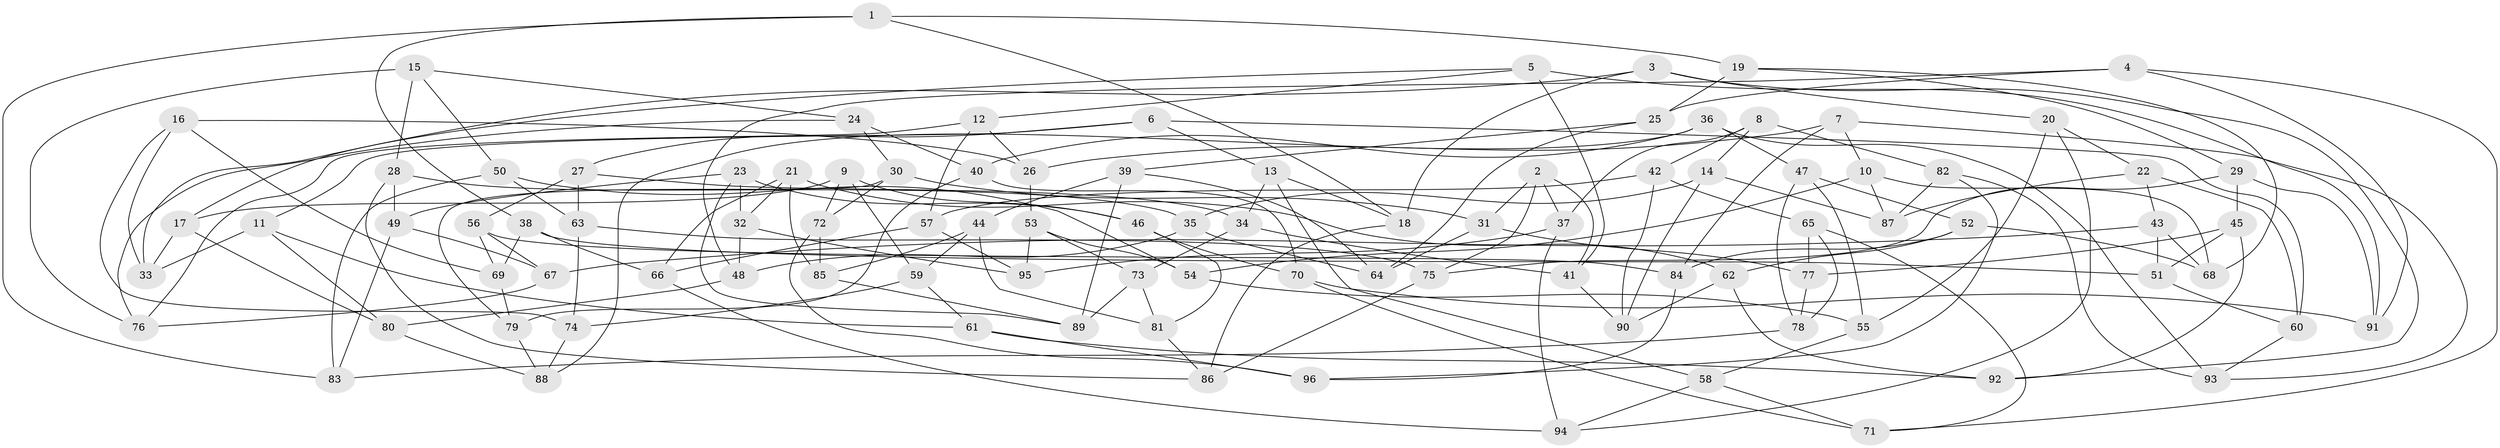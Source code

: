 // Generated by graph-tools (version 1.1) at 2025/11/02/27/25 16:11:44]
// undirected, 96 vertices, 192 edges
graph export_dot {
graph [start="1"]
  node [color=gray90,style=filled];
  1;
  2;
  3;
  4;
  5;
  6;
  7;
  8;
  9;
  10;
  11;
  12;
  13;
  14;
  15;
  16;
  17;
  18;
  19;
  20;
  21;
  22;
  23;
  24;
  25;
  26;
  27;
  28;
  29;
  30;
  31;
  32;
  33;
  34;
  35;
  36;
  37;
  38;
  39;
  40;
  41;
  42;
  43;
  44;
  45;
  46;
  47;
  48;
  49;
  50;
  51;
  52;
  53;
  54;
  55;
  56;
  57;
  58;
  59;
  60;
  61;
  62;
  63;
  64;
  65;
  66;
  67;
  68;
  69;
  70;
  71;
  72;
  73;
  74;
  75;
  76;
  77;
  78;
  79;
  80;
  81;
  82;
  83;
  84;
  85;
  86;
  87;
  88;
  89;
  90;
  91;
  92;
  93;
  94;
  95;
  96;
  1 -- 19;
  1 -- 83;
  1 -- 18;
  1 -- 38;
  2 -- 37;
  2 -- 31;
  2 -- 41;
  2 -- 75;
  3 -- 92;
  3 -- 33;
  3 -- 20;
  3 -- 18;
  4 -- 71;
  4 -- 48;
  4 -- 25;
  4 -- 91;
  5 -- 91;
  5 -- 17;
  5 -- 41;
  5 -- 12;
  6 -- 60;
  6 -- 13;
  6 -- 27;
  6 -- 11;
  7 -- 10;
  7 -- 26;
  7 -- 93;
  7 -- 84;
  8 -- 42;
  8 -- 14;
  8 -- 82;
  8 -- 37;
  9 -- 59;
  9 -- 46;
  9 -- 72;
  9 -- 17;
  10 -- 54;
  10 -- 68;
  10 -- 87;
  11 -- 61;
  11 -- 33;
  11 -- 80;
  12 -- 26;
  12 -- 57;
  12 -- 76;
  13 -- 34;
  13 -- 18;
  13 -- 58;
  14 -- 35;
  14 -- 90;
  14 -- 87;
  15 -- 24;
  15 -- 28;
  15 -- 76;
  15 -- 50;
  16 -- 69;
  16 -- 74;
  16 -- 26;
  16 -- 33;
  17 -- 80;
  17 -- 33;
  18 -- 86;
  19 -- 68;
  19 -- 29;
  19 -- 25;
  20 -- 22;
  20 -- 94;
  20 -- 55;
  21 -- 66;
  21 -- 32;
  21 -- 62;
  21 -- 85;
  22 -- 60;
  22 -- 87;
  22 -- 43;
  23 -- 32;
  23 -- 49;
  23 -- 46;
  23 -- 89;
  24 -- 76;
  24 -- 30;
  24 -- 40;
  25 -- 64;
  25 -- 39;
  26 -- 53;
  27 -- 56;
  27 -- 34;
  27 -- 63;
  28 -- 49;
  28 -- 35;
  28 -- 86;
  29 -- 75;
  29 -- 45;
  29 -- 91;
  30 -- 31;
  30 -- 79;
  30 -- 72;
  31 -- 64;
  31 -- 77;
  32 -- 48;
  32 -- 95;
  34 -- 73;
  34 -- 41;
  35 -- 48;
  35 -- 64;
  36 -- 47;
  36 -- 88;
  36 -- 93;
  36 -- 40;
  37 -- 95;
  37 -- 94;
  38 -- 69;
  38 -- 66;
  38 -- 51;
  39 -- 64;
  39 -- 89;
  39 -- 44;
  40 -- 70;
  40 -- 79;
  41 -- 90;
  42 -- 90;
  42 -- 57;
  42 -- 65;
  43 -- 67;
  43 -- 68;
  43 -- 51;
  44 -- 59;
  44 -- 85;
  44 -- 81;
  45 -- 77;
  45 -- 51;
  45 -- 92;
  46 -- 81;
  46 -- 70;
  47 -- 52;
  47 -- 55;
  47 -- 78;
  48 -- 80;
  49 -- 83;
  49 -- 67;
  50 -- 83;
  50 -- 63;
  50 -- 54;
  51 -- 60;
  52 -- 68;
  52 -- 62;
  52 -- 84;
  53 -- 73;
  53 -- 95;
  53 -- 54;
  54 -- 55;
  55 -- 58;
  56 -- 67;
  56 -- 69;
  56 -- 84;
  57 -- 66;
  57 -- 95;
  58 -- 71;
  58 -- 94;
  59 -- 74;
  59 -- 61;
  60 -- 93;
  61 -- 92;
  61 -- 96;
  62 -- 92;
  62 -- 90;
  63 -- 75;
  63 -- 74;
  65 -- 71;
  65 -- 77;
  65 -- 78;
  66 -- 94;
  67 -- 76;
  69 -- 79;
  70 -- 91;
  70 -- 71;
  72 -- 96;
  72 -- 85;
  73 -- 89;
  73 -- 81;
  74 -- 88;
  75 -- 86;
  77 -- 78;
  78 -- 83;
  79 -- 88;
  80 -- 88;
  81 -- 86;
  82 -- 96;
  82 -- 87;
  82 -- 93;
  84 -- 96;
  85 -- 89;
}
